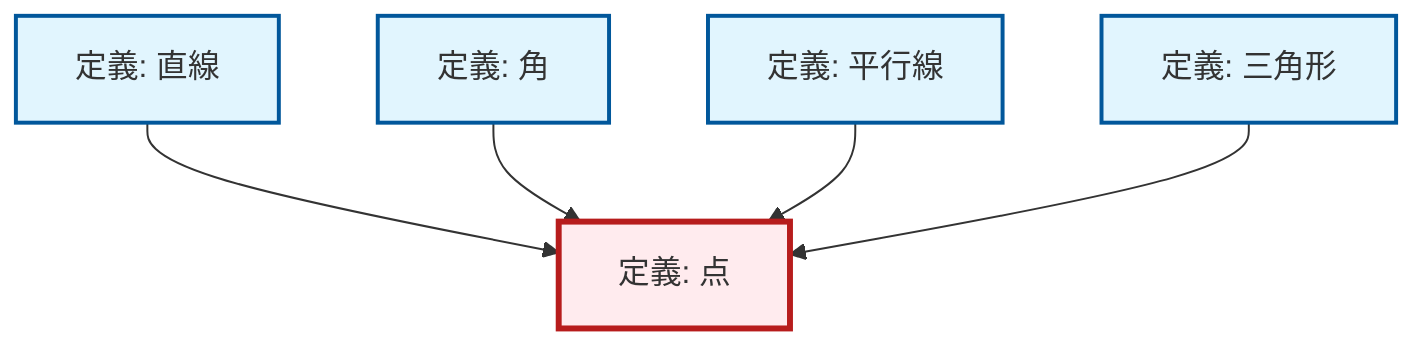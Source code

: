 graph TD
    classDef definition fill:#e1f5fe,stroke:#01579b,stroke-width:2px
    classDef theorem fill:#f3e5f5,stroke:#4a148c,stroke-width:2px
    classDef axiom fill:#fff3e0,stroke:#e65100,stroke-width:2px
    classDef example fill:#e8f5e9,stroke:#1b5e20,stroke-width:2px
    classDef current fill:#ffebee,stroke:#b71c1c,stroke-width:3px
    def-angle["定義: 角"]:::definition
    def-parallel["定義: 平行線"]:::definition
    def-line["定義: 直線"]:::definition
    def-triangle["定義: 三角形"]:::definition
    def-point["定義: 点"]:::definition
    def-line --> def-point
    def-angle --> def-point
    def-parallel --> def-point
    def-triangle --> def-point
    class def-point current